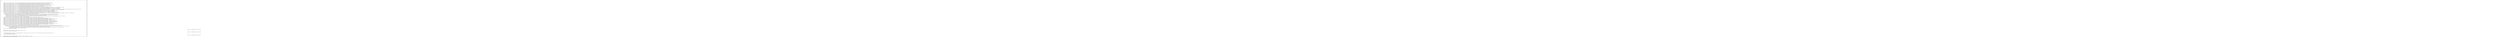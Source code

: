 <mxfile version="12.5.8" type="device"><diagram id="sG-HTd1hvAKrrS_8Pzfh" name="Page-1"><mxGraphModel dx="880" dy="502" grid="1" gridSize="10" guides="1" tooltips="1" connect="1" arrows="1" fold="1" page="1" pageScale="1" pageWidth="850" pageHeight="1100" math="0" shadow="0"><root><mxCell id="0"/><mxCell id="1" parent="0"/><mxCell id="vTOeS1oNsD6gxhf6mqmO-1" value="" style="whiteSpace=wrap;html=1;aspect=fixed;" vertex="1" parent="1"><mxGeometry y="70" width="840" height="840" as="geometry"/></mxCell><mxCell id="vTOeS1oNsD6gxhf6mqmO-3" value="&lt;div align=&quot;left&quot;&gt;&lt;font style=&quot;font-size: 6px&quot;&gt;Text&lt;/font&gt;&lt;/div&gt;" style="text;html=1;strokeColor=none;fillColor=none;align=left;verticalAlign=middle;whiteSpace=wrap;rounded=0;" vertex="1" parent="1"><mxGeometry x="10" y="80" width="590" height="480" as="geometry"/></mxCell><UserObject label="&lt;div&gt;&lt;font style=&quot;font-size: 9px&quot;&gt;2020-01-26 15:38:21.331 o.a.c.c.C.[Tomcat].[localhost].[/]      [0;39m Initializing Spring DispatcherServlet 'dispatcherServlet' &lt;br&gt;&lt;/font&gt;&lt;/div&gt;&lt;div&gt;&lt;font style=&quot;font-size: 9px&quot;&gt;   2020-01-26 15:38:21.335 o.s.web.servlet.DispatcherServlet       [0;39m [2m:[0;39m Initializing Servlet 'dispatcherServlet' &lt;br&gt;&lt;/font&gt;&lt;/div&gt;&lt;div&gt;&lt;font style=&quot;font-size: 9px&quot;&gt;2020-01-26 15:38:21.387 o.s.web.servlet.DispatcherServlet       [0;39m [2m:[0;39m Completed initialization in 50 ms &lt;br&gt;&lt;/font&gt;&lt;/div&gt;&lt;div&gt;&lt;font style=&quot;font-size: 9px&quot;&gt;   2020-01-26 15:38:21.420 m.d.c.u.s.CxeHeaderAuthenticationFilter [0;39m [2m:[0;39m Checking secure context token: null &lt;br&gt;&lt;/font&gt;&lt;/div&gt;&lt;div&gt;&lt;font style=&quot;font-size: 9px&quot;&gt;2020-01-26 15:38:21.421 m.d.c.u.s.CxeHeaderAuthenticationFilter [0;39m [2m:[0;39m getPreAuthenticatedPrincipal- &lt;br&gt;&lt;/font&gt;&lt;/div&gt;&lt;div&gt;&lt;font style=&quot;font-size: 9px&quot;&gt;   2020-01-26 15:38:21.421 m.d.c.u.s.CxeHeaderAuthenticationFilter [0;39m [2m:[0;39m findLoginId- &lt;br&gt;&lt;/font&gt;&lt;/div&gt;&lt;div&gt;&lt;font style=&quot;font-size: 9px&quot;&gt;   2020-01-26 15:38:21.422 m.d.c.u.aspect.FakeSiteminderSupport    [0;39m [2m:[0;39m processFakeSiteminder- start &lt;br&gt;&lt;/font&gt;&lt;/div&gt;&lt;div&gt;&lt;font style=&quot;font-size: 9px&quot;&gt;   2020-01-26 15:38:21.424 m.d.c.u.s.CxeHeaderAuthenticationFilter [0;39m [2m:[0;39m Found login ID hartj0000 in REMOTE_USER request header &lt;br&gt;&lt;/font&gt;&lt;/div&gt;&lt;div&gt;&lt;font style=&quot;font-size: 9px&quot;&gt;   2020-01-26 15:38:21.424 m.d.c.u.s.CxeHeaderAuthenticationFilter [0;39m [2m:[0;39m uidFromDistinguishedName- begin value: hartj0000 &lt;br&gt;&lt;/font&gt;&lt;/div&gt;&lt;div&gt;&lt;font style=&quot;font-size: 9px&quot;&gt;2020-01-26 15:38:21.424 m.d.c.u.s.CxeHeaderAuthenticationFilter [0;39m [2m:[0;39m uidFromDistinguishedName- end value: hartj0000 &lt;br&gt;&lt;/font&gt;&lt;/div&gt;&lt;div&gt;&lt;font style=&quot;font-size: 9px&quot;&gt;   2020-01-26 15:38:21.426 m.d.c.u.s.CxeHeaderAuthenticationFilter [0;39m [2m:[0;39m getPreAuthenticatedPrincipal: ThreadContext: {user=hartj0000, URI=/api/user/auth, IP=0:0:0:0:0:0:0:1} &lt;br&gt;&lt;/font&gt;&lt;/div&gt;&lt;div&gt;&lt;font style=&quot;font-size: 9px&quot;&gt;2020-01-26 15:38:21.426 m.d.c.u.s.CxeHeaderAuthenticationFilter [0;39m [2m:[0;39m preAuthenticatedPrincipal = hartj0000, trying to authenticate &lt;br&gt;&lt;/font&gt;&lt;/div&gt;&lt;div&gt;&lt;font style=&quot;font-size: 9px&quot;&gt;   2020-01-26 15:38:21.428 m.d.c.s.i.s.UserDetailsServiceImpl      [0;39m [2m:[0;39m loadUserByUsername- username: hartj0000 &lt;br&gt;&lt;/font&gt;&lt;/div&gt;&lt;div&gt;&lt;font style=&quot;font-size: 9px&quot;&gt;   2020-01-26 15:38:21.504 o.h.h.i.QueryTranslatorFactoryInitiator [0;39m [2m:[0;39m HHH000397: Using ASTQueryTranslatorFactory &lt;br&gt;&lt;/font&gt;&lt;/div&gt;&lt;div&gt;&lt;font style=&quot;font-size: 9px&quot;&gt;   2020-01-26 15:38:21.809 m.c.s.i.u.UserCredentialEntityServiceImpl[0;39m [2m:[0;39m getCredentials-start ldapId: hartj0000 &lt;br&gt;&lt;/font&gt;&lt;/div&gt;&lt;div&gt;&lt;font style=&quot;font-size: 9px&quot;&gt;   2020-01-26 15:38:21.823 m.c.s.i.u.UserCredentialEntityServiceImpl[0;39m [2m:[0;39m getCredentials-start returning userCredentialDto: &lt;br&gt;&lt;/font&gt;&lt;/div&gt;&lt;div&gt;&lt;font style=&quot;font-size: 9px&quot;&gt;&amp;nbsp;&amp;nbsp;&amp;nbsp;&amp;nbsp; UserCredentialDto [name=null, userId=17, ldapId=hartj0000, userRole=R2AppMgr, strAgencies=ALL, , roleId=1, roleName=ROLE_App_Manager, status=null, valid=true] &lt;br&gt;&lt;/font&gt;&lt;/div&gt;&lt;div&gt;&lt;font style=&quot;font-size: 9px&quot;&gt;2020-01-26 15:38:21.826 m.d.c.u.s.CxeHeaderAuthenticationFilter [0;39m [2m:[0;39m &lt;br&gt;&lt;/font&gt;&lt;/div&gt;&lt;div&gt;&lt;font style=&quot;font-size: 9px&quot;&gt;&amp;nbsp;&amp;nbsp;&amp;nbsp;&amp;nbsp; Authentication success: org.springframework.security.web.authentication.preauth.PreAuthenticatedAuthenticationToken@30769fcd: &lt;br&gt;&lt;/font&gt;&lt;/div&gt;&lt;div&gt;&lt;font style=&quot;font-size: 9px&quot;&gt;&amp;nbsp;&amp;nbsp;&amp;nbsp;&amp;nbsp; Principal: UserSecurity [authorities=[ROLE_App_Manager], password=password, username=hartj0000, accountNonExpired=true, &lt;br&gt;&lt;/font&gt;&lt;/div&gt;&lt;div&gt;&lt;font style=&quot;font-size: 9px&quot;&gt;&amp;nbsp;&amp;nbsp;&amp;nbsp;&amp;nbsp;&amp;nbsp;&amp;nbsp;&amp;nbsp;&amp;nbsp; accountNonLocked=true, credentialsNonExpired=true, enabled=true]; Credentials: [PROTECTED]; &lt;br&gt;&lt;/font&gt;&lt;/div&gt;&lt;div&gt;&lt;font style=&quot;font-size: 9px&quot;&gt;&amp;nbsp;&amp;nbsp;&amp;nbsp;&amp;nbsp;&amp;nbsp;&amp;nbsp;&amp;nbsp; Authenticated: true; Details: org.springframework.security.web.authentication.WebAuthenticationDetails@b364: RemoteIpAddress: 0:0:0:0:0:0:0:1; &lt;br&gt;&lt;/font&gt;&lt;/div&gt;&lt;div&gt;&lt;font style=&quot;font-size: 9px&quot;&gt;&amp;nbsp;&amp;nbsp;&amp;nbsp;&amp;nbsp;&amp;nbsp;&amp;nbsp;&amp;nbsp; SessionId: null; Granted Authorities: ROLE_App_Manager &lt;br&gt;&lt;/font&gt;&lt;/div&gt;&lt;div&gt;&lt;font style=&quot;font-size: 9px&quot;&gt;   2020-01-26 15:38:21.837 mil.dtic.cbes.config.CxeSecurityFilter  [0;39m [2m:[0;39m doFilter- start &lt;br&gt;&lt;/font&gt;&lt;/div&gt;&lt;div&gt;&lt;font style=&quot;font-size: 9px&quot;&gt;2020-01-26 15:38:21.838 mil.dtic.cbes.config.CxeSecurityFilter  [0;39m [2m:[0;39m getAuthenticationKeyData- start &lt;br&gt;&lt;/font&gt;&lt;/div&gt;&lt;div&gt;&lt;font style=&quot;font-size: 9px&quot;&gt;   2020-01-26 15:38:21.838 mil.dtic.cbes.config.CxeSecurityFilter  [0;39m [2m:[0;39m getAuthenticationKeyData- key: sm_user &lt;br&gt;&lt;/font&gt;&lt;/div&gt;&lt;div&gt;&lt;font style=&quot;font-size: 9px&quot;&gt;2020-01-26 15:38:21.839 mil.dtic.cbes.config.CxeSecurityFilter  [0;39m [2m:[0;39m getAuthenticationKeyData- POSTMAN-TOKEN &lt;br&gt;&lt;/font&gt;&lt;/div&gt;&lt;div&gt;&lt;font style=&quot;font-size: 9px&quot;&gt;   2020-01-26 15:38:21.839 mil.dtic.cbes.config.CxeSecurityFilter  [0;39m [2m:[0;39m getAuthenticationKeyData- HOST &lt;br&gt;&lt;/font&gt;&lt;/div&gt;&lt;div&gt;&lt;font style=&quot;font-size: 9px&quot;&gt;   2020-01-26 15:38:21.839 mil.dtic.cbes.config.CxeSecurityFilter  [0;39m [2m:[0;39m getAuthenticationKeyData- CONNECTION &lt;br&gt;&lt;/font&gt;&lt;/div&gt;&lt;div&gt;&lt;font style=&quot;font-size: 9px&quot;&gt;   2020-01-26 15:38:21.839 mil.dtic.cbes.config.CxeSecurityFilter  [0;39m [2m:[0;39m getAuthenticationKeyData- CACHE-CONTROL &lt;br&gt;&lt;/font&gt;&lt;/div&gt;&lt;div&gt;&lt;font style=&quot;font-size: 9px&quot;&gt;2020-01-26 15:38:21.839 mil.dtic.cbes.config.CxeSecurityFilter  [0;39m [2m:[0;39m getAuthenticationKeyData- ACCEPT-ENCODING &lt;br&gt;&lt;/font&gt;&lt;/div&gt;&lt;div&gt;&lt;font style=&quot;font-size: 9px&quot;&gt;   2020-01-26 15:38:21.839 mil.dtic.cbes.config.CxeSecurityFilter  [0;39m [2m:[0;39m getAuthenticationKeyData- USER-AGENT &lt;br&gt;&lt;/font&gt;&lt;/div&gt;&lt;div&gt;&lt;font style=&quot;font-size: 9px&quot;&gt;2020-01-26 15:38:21.839 mil.dtic.cbes.config.CxeSecurityFilter  [0;39m [2m:[0;39m getAuthenticationKeyData- ACCEPT &lt;br&gt;&lt;/font&gt;&lt;/div&gt;&lt;div&gt;&lt;font style=&quot;font-size: 9px&quot;&gt;   2020-01-26 15:38:21.839 mil.dtic.cbes.config.CxeSecurityFilter  [0;39m [2m:[0;39m getAuthenticationKeyData- not found for sm_user &lt;br&gt;&lt;/font&gt;&lt;/div&gt;&lt;div&gt;&lt;font style=&quot;font-size: 9px&quot;&gt;2020-01-26 15:38:21.839 mil.dtic.cbes.config.CxeSecurityFilter  [0;39m [2m:[0;39m getAuthenticationKeyData- value: null &lt;br&gt;&lt;/font&gt;&lt;/div&gt;&lt;div&gt;&lt;font style=&quot;font-size: 9px&quot;&gt;   2020-01-26 15:38:21.840 m.d.c.u.s.CxeHeaderAuthenticationFilter [0;39m [2m:[0;39m &lt;br&gt;&lt;/font&gt;&lt;/div&gt;&lt;div&gt;&lt;font style=&quot;font-size: 9px&quot;&gt;&amp;nbsp;&amp;nbsp;&amp;nbsp;&amp;nbsp; Checking secure context token: org.springframework.security.web.authentication.preauth.PreAuthenticatedAuthenticationToken@30769fcd: &lt;br&gt;&lt;/font&gt;&lt;/div&gt;&lt;div&gt;&lt;font style=&quot;font-size: 9px&quot;&gt;&amp;nbsp;&amp;nbsp;&amp;nbsp;&amp;nbsp;&amp;nbsp;&amp;nbsp;&amp;nbsp; Principal: UserSecurity [authorities=[ROLE_App_Manager], password=password, username=hartj0000, accountNonExpired=true, accountNonLocked=true, &lt;br&gt;&lt;/font&gt;&lt;/div&gt;&lt;div&gt;&lt;font style=&quot;font-size: 9px&quot;&gt;&amp;nbsp;&amp;nbsp;&amp;nbsp;&amp;nbsp;&amp;nbsp;&amp;nbsp;&amp;nbsp;&amp;nbsp;&amp;nbsp;&amp;nbsp;&amp;nbsp;&amp;nbsp;&amp;nbsp;&amp;nbsp;&amp;nbsp;&amp;nbsp;&amp;nbsp;&amp;nbsp;&amp;nbsp;&amp;nbsp; credentialsNonExpired=true, enabled=true]; Credentials: [PROTECTED]; Authenticated: true; Details: &lt;br&gt;&lt;/font&gt;&lt;/div&gt;&lt;div&gt;&lt;font style=&quot;font-size: 9px&quot;&gt;&amp;nbsp;&amp;nbsp;&amp;nbsp;&amp;nbsp;&amp;nbsp;&amp;nbsp;&amp;nbsp;&amp;nbsp;&amp;nbsp;&amp;nbsp;&amp;nbsp;&amp;nbsp;&amp;nbsp;&amp;nbsp;&amp;nbsp;&amp;nbsp;&amp;nbsp;&amp;nbsp;&amp;nbsp;&amp;nbsp; org.springframework.security.web.authentication.WebAuthenticationDetails@b364: RemoteIpAddress: 0:0:0:0:0:0:0:1; SessionId: null; &lt;br&gt;&lt;/font&gt;&lt;/div&gt;&lt;div&gt;&lt;font style=&quot;font-size: 9px&quot;&gt;&amp;nbsp;&amp;nbsp;&amp;nbsp;&amp;nbsp;&amp;nbsp;&amp;nbsp;&amp;nbsp;&amp;nbsp;&amp;nbsp;&amp;nbsp;&amp;nbsp;&amp;nbsp;&amp;nbsp;&amp;nbsp;&amp;nbsp;&amp;nbsp;&amp;nbsp;&amp;nbsp;&amp;nbsp;&amp;nbsp; Granted Authorities: ROLE_App_Manager &lt;br&gt;&lt;/font&gt;&lt;/div&gt;&lt;div&gt;&lt;font style=&quot;font-size: 9px&quot;&gt;   2020-01-26 15:38:21.876 Aspect$$EnhancerBySpringCGLIB$$56d7bb28[0;39m [2m:[0;39m credentialRequest- start &lt;br&gt;&lt;/font&gt;&lt;/div&gt;&lt;div&gt;&lt;font style=&quot;font-size: 9px&quot;&gt;   2020-01-26 15:38:21.880 Aspect$$EnhancerBySpringCGLIB$$56d7bb28[0;39m [2m:[0;39m credentialRequest- authorizing access to feature: execution(CxeSecurityController.getUser(..)) &lt;br&gt;&lt;/font&gt;&lt;/div&gt;&lt;div&gt;&lt;font style=&quot;font-size: 9px&quot;&gt;&amp;nbsp;&amp;nbsp;&amp;nbsp;&amp;nbsp; with keyHeader:sm_user &lt;br&gt;&lt;/font&gt;&lt;/div&gt;&lt;div&gt;&lt;font style=&quot;font-size: 9px&quot;&gt;   2020-01-26 15:38:21.881 Aspect$$EnhancerBySpringCGLIB$$56d7bb28[0;39m [2m:[0;39m getUserName- start  keyHeader: sm_user &lt;br&gt;&lt;/font&gt;&lt;/div&gt;&lt;div&gt;&lt;font style=&quot;font-size: 9px&quot;&gt;2020-01-26 15:38:21.881 Aspect$$EnhancerBySpringCGLIB$$56d7bb28[0;39m [2m:[0;39m credentialRequest- processing element: postman-token &lt;br&gt;&lt;/font&gt;&lt;/div&gt;&lt;div&gt;&lt;font style=&quot;font-size: 9px&quot;&gt;2020-01-26 15:38:21.881 Aspect$$EnhancerBySpringCGLIB$$56d7bb28[0;39m [2m:[0;39m credentialRequest- processing element: host &lt;br&gt;&lt;/font&gt;&lt;/div&gt;&lt;div&gt;&lt;font style=&quot;font-size: 9px&quot;&gt;2020-01-26 15:38:21.881 Aspect$$EnhancerBySpringCGLIB$$56d7bb28[0;39m [2m:[0;39m credentialRequest- processing element: connection &lt;br&gt;&lt;/font&gt;&lt;/div&gt;&lt;div&gt;&lt;font style=&quot;font-size: 9px&quot;&gt;   2020-01-26 15:38:21.881 Aspect$$EnhancerBySpringCGLIB$$56d7bb28[0;39m [2m:[0;39m credentialRequest- processing element: cache-control &lt;br&gt;&lt;/font&gt;&lt;/div&gt;&lt;div&gt;&lt;font style=&quot;font-size: 9px&quot;&gt;2020-01-26 15:38:21.881 Aspect$$EnhancerBySpringCGLIB$$56d7bb28[0;39m [2m:[0;39m credentialRequest- processing element: accept-encoding &lt;br&gt;&lt;/font&gt;&lt;/div&gt;&lt;div&gt;&lt;font style=&quot;font-size: 9px&quot;&gt;   2020-01-26 15:38:21.882 Aspect$$EnhancerBySpringCGLIB$$56d7bb28[0;39m [2m:[0;39m credentialRequest- processing element: user-agent &lt;br&gt;&lt;/font&gt;&lt;/div&gt;&lt;div&gt;&lt;font style=&quot;font-size: 9px&quot;&gt;   2020-01-26 15:38:21.882 Aspect$$EnhancerBySpringCGLIB$$56d7bb28[0;39m [2m:[0;39m credentialRequest- processing element: accept &lt;br&gt;&lt;/font&gt;&lt;/div&gt;&lt;div&gt;&lt;font style=&quot;font-size: 9px&quot;&gt;   2020-01-26 15:38:21.882 Aspect$$EnhancerBySpringCGLIB$$56d7bb28[0;39m [2m:[0;39m getUserName- returning: null &lt;br&gt;&lt;/font&gt;&lt;/div&gt;&lt;div&gt;&lt;font style=&quot;font-size: 9px&quot;&gt;   2020-01-26 15:38:21.882 Aspect$$EnhancerBySpringCGLIB$$56d7bb28[0;39m [2m:[0;39m credentialRequest- processing unauthenticated developer on local computer &lt;br&gt;&lt;/font&gt;&lt;/div&gt;&lt;div&gt;&lt;font style=&quot;font-size: 9px&quot;&gt;   2020-01-26 15:38:21.882 Aspect$$EnhancerBySpringCGLIB$$56d7bb28[0;39m [2m:[0;39m processFakeSiteminder- start    2020-01-26 15:38:21.883 m.d.c.s.i.s.UserDetailsServiceImpl      [0;39m [2m:[0;39m loadUserByUsername- username: hartj0000    2020-01-26 15:38:21.885 m.c.s.i.u.UserCredentialEntityServiceImpl[0;39m [2m:[0;39m getCredentials-start ldapId: hartj0000    2020-01-26 15:38:21.888 m.c.s.i.u.UserCredentialEntityServiceImpl[0;39m [2m:[0;39m getCredentials-start returning userCredentialDto: UserCredentialDto [name=null, userId=17, ldapId=hartj0000, userRole=R2AppMgr, strAgencies=ALL, , roleId=1, roleName=ROLE_App_Manager, status=null, valid=true]    2020-01-26 15:38:21.888 Aspect$$EnhancerBySpringCGLIB$$56d7bb28[0;39m [2m:[0;39m credentialRequest- unauthenticated developer on local computer, username: hartj0000    2020-01-26 15:38:21.888 Aspect$$EnhancerBySpringCGLIB$$56d7bb28[0;39m [2m:[0;39m credentialRequest- authenticating developer on local computer: hartj0000    2020-01-26 15:38:21.889 Aspect$$EnhancerBySpringCGLIB$$56d7bb28[0;39m [2m:[0;39m processCredential- start    2020-01-26 15:38:21.889 Aspect$$EnhancerBySpringCGLIB$$56d7bb28[0;39m [2m:[0;39m processCredential- start value: hartj0000 feature: execution(CxeSecurityController.getUser(..))    2020-01-26 15:38:21.889 m.c.s.i.u.UserCredentialEntityServiceImpl[0;39m [2m:[0;39m getCredentials-start ldapId: hartj0000    2020-01-26 15:38:21.892 m.c.s.i.u.UserCredentialEntityServiceImpl[0;39m [2m:[0;39m getCredentials-start returning userCredentialDto: UserCredentialDto [name=null, userId=17, ldapId=hartj0000, userRole=R2AppMgr, strAgencies=ALL, , roleId=1, roleName=ROLE_App_Manager, status=null, valid=true]    2020-01-26 15:38:21.892 Aspect$$EnhancerBySpringCGLIB$$56d7bb28[0;39m [2m:[0;39m processCredential- credentials are valid    2020-01-26 15:38:21.894 m.d.c.u.aspect.FeatureQualifications    [0;39m [2m:[0;39m authorizeCredentialWithFeature- feature successfully accessed: execution(CxeSecurityController.getUser(..))    2020-01-26 15:38:21.894 Aspect$$EnhancerBySpringCGLIB$$56d7bb28[0;39m [2m:[0;39m processArgs- start    2020-01-26 15:38:21.894 Aspect$$EnhancerBySpringCGLIB$$56d7bb28[0;39m [2m:[0;39m processArgs- processing arguments in case an argument may be a UserCredential    2020-01-26 15:38:21.895 Aspect$$EnhancerBySpringCGLIB$$56d7bb28[0;39m [2m:[0;39m processArgs- returning false    2020-01-26 15:38:21.901 m.d.c.c.security.CxeSecurityController  [0;39m [2m:[0;39m getUser- principal: hartj0000    2020-01-26 15:38:21.902 m.dtic.cbes.utils.security.LoginManager [0;39m [2m:[0;39m getLoggedInUser-    2020-01-26 15:38:21.902 m.dtic.cbes.utils.security.LoginManager [0;39m [2m:[0;39m getLoggeddInUser- returning userSecurity: UserSecurity [authorities=[ROLE_App_Manager], password=password, username=hartj0000, accountNonExpired=true, accountNonLocked=true, credentialsNonExpired=true, enabled=true]    2020-01-26 15:38:21.903 m.d.c.c.security.CxeSecurityController  [0;39m [2m:[0;39m getUser- returning: {loginId=hartj0000, name=John Hart, isAuthenticated=true, role=R2AppMgr, accountNonExpired=true, credentialsNonExpired=true, accountNonLocked=true, authorities=[ROLE_App_Manager]}    2020-01-26 15:38:21.912 Aspect$$EnhancerBySpringCGLIB$$56d7bb28[0;39m [2m:[0;39m credentialRequest- authorized access to endpoint execution(CxeSecurityController.getUser(..)) eplapsed time: 35 ms    2020-01-26 15:38:22.044 mil.dtic.cbes.config.CxeSecurityFilter  [0;39m [2m:[0;39m doFilter- finished&lt;/font&gt;&lt;/div&gt;" link="2020-01-26 15:38:21.331 o.a.c.c.C.[Tomcat].[localhost].[/]      [0;39m Initializing Spring DispatcherServlet 'dispatcherServlet'    2020-01-26 15:38:21.335 o.s.web.servlet.DispatcherServlet       [0;39m [2m:[0;39m Initializing Servlet 'dispatcherServlet'    2020-01-26 15:38:21.387 o.s.web.servlet.DispatcherServlet       [0;39m [2m:[0;39m Completed initialization in 50 ms    2020-01-26 15:38:21.420 m.d.c.u.s.CxeHeaderAuthenticationFilter [0;39m [2m:[0;39m Checking secure context token: null    2020-01-26 15:38:21.421 m.d.c.u.s.CxeHeaderAuthenticationFilter [0;39m [2m:[0;39m getPreAuthenticatedPrincipal-    2020-01-26 15:38:21.421 m.d.c.u.s.CxeHeaderAuthenticationFilter [0;39m [2m:[0;39m findLoginId-    2020-01-26 15:38:21.422 m.d.c.u.aspect.FakeSiteminderSupport    [0;39m [2m:[0;39m processFakeSiteminder- start    2020-01-26 15:38:21.424 m.d.c.u.s.CxeHeaderAuthenticationFilter [0;39m [2m:[0;39m Found login ID hartj0000 in REMOTE_USER request header    2020-01-26 15:38:21.424 m.d.c.u.s.CxeHeaderAuthenticationFilter [0;39m [2m:[0;39m uidFromDistinguishedName- begin value: hartj0000    2020-01-26 15:38:21.424 m.d.c.u.s.CxeHeaderAuthenticationFilter [0;39m [2m:[0;39m uidFromDistinguishedName- end value: hartj0000    2020-01-26 15:38:21.426 m.d.c.u.s.CxeHeaderAuthenticationFilter [0;39m [2m:[0;39m getPreAuthenticatedPrincipal: ThreadContext: {user=hartj0000, URI=/api/user/auth, IP=0:0:0:0:0:0:0:1}    2020-01-26 15:38:21.426 m.d.c.u.s.CxeHeaderAuthenticationFilter [0;39m [2m:[0;39m preAuthenticatedPrincipal = hartj0000, trying to authenticate    2020-01-26 15:38:21.428 m.d.c.s.i.s.UserDetailsServiceImpl      [0;39m [2m:[0;39m loadUserByUsername- username: hartj0000    2020-01-26 15:38:21.504 o.h.h.i.QueryTranslatorFactoryInitiator [0;39m [2m:[0;39m HHH000397: Using ASTQueryTranslatorFactory    2020-01-26 15:38:21.809 m.c.s.i.u.UserCredentialEntityServiceImpl[0;39m [2m:[0;39m getCredentials-start ldapId: hartj0000    2020-01-26 15:38:21.823 m.c.s.i.u.UserCredentialEntityServiceImpl[0;39m [2m:[0;39m getCredentials-start returning userCredentialDto: UserCredentialDto [name=null, userId=17, ldapId=hartj0000, userRole=R2AppMgr, strAgencies=ALL, , roleId=1, roleName=ROLE_App_Manager, status=null, valid=true]    2020-01-26 15:38:21.826 m.d.c.u.s.CxeHeaderAuthenticationFilter [0;39m [2m:[0;39m Authentication success: org.springframework.security.web.authentication.preauth.PreAuthenticatedAuthenticationToken@30769fcd: Principal: UserSecurity [authorities=[ROLE_App_Manager], password=password, username=hartj0000, accountNonExpired=true, accountNonLocked=true, credentialsNonExpired=true, enabled=true]; Credentials: [PROTECTED]; Authenticated: true; Details: org.springframework.security.web.authentication.WebAuthenticationDetails@b364: RemoteIpAddress: 0:0:0:0:0:0:0:1; SessionId: null; Granted Authorities: ROLE_App_Manager    2020-01-26 15:38:21.837 mil.dtic.cbes.config.CxeSecurityFilter  [0;39m [2m:[0;39m doFilter- start    2020-01-26 15:38:21.838 mil.dtic.cbes.config.CxeSecurityFilter  [0;39m [2m:[0;39m getAuthenticationKeyData- start    2020-01-26 15:38:21.838 mil.dtic.cbes.config.CxeSecurityFilter  [0;39m [2m:[0;39m getAuthenticationKeyData- key: sm_user    2020-01-26 15:38:21.839 mil.dtic.cbes.config.CxeSecurityFilter  [0;39m [2m:[0;39m getAuthenticationKeyData- POSTMAN-TOKEN    2020-01-26 15:38:21.839 mil.dtic.cbes.config.CxeSecurityFilter  [0;39m [2m:[0;39m getAuthenticationKeyData- HOST    2020-01-26 15:38:21.839 mil.dtic.cbes.config.CxeSecurityFilter  [0;39m [2m:[0;39m getAuthenticationKeyData- CONNECTION    2020-01-26 15:38:21.839 mil.dtic.cbes.config.CxeSecurityFilter  [0;39m [2m:[0;39m getAuthenticationKeyData- CACHE-CONTROL    2020-01-26 15:38:21.839 mil.dtic.cbes.config.CxeSecurityFilter  [0;39m [2m:[0;39m getAuthenticationKeyData- ACCEPT-ENCODING    2020-01-26 15:38:21.839 mil.dtic.cbes.config.CxeSecurityFilter  [0;39m [2m:[0;39m getAuthenticationKeyData- USER-AGENT    2020-01-26 15:38:21.839 mil.dtic.cbes.config.CxeSecurityFilter  [0;39m [2m:[0;39m getAuthenticationKeyData- ACCEPT    2020-01-26 15:38:21.839 mil.dtic.cbes.config.CxeSecurityFilter  [0;39m [2m:[0;39m getAuthenticationKeyData- not found for sm_user    2020-01-26 15:38:21.839 mil.dtic.cbes.config.CxeSecurityFilter  [0;39m [2m:[0;39m getAuthenticationKeyData- value: null    2020-01-26 15:38:21.840 m.d.c.u.s.CxeHeaderAuthenticationFilter [0;39m [2m:[0;39m Checking secure context token: org.springframework.security.web.authentication.preauth.PreAuthenticatedAuthenticationToken@30769fcd: Principal: UserSecurity [authorities=[ROLE_App_Manager], password=password, username=hartj0000, accountNonExpired=true, accountNonLocked=true, credentialsNonExpired=true, enabled=true]; Credentials: [PROTECTED]; Authenticated: true; Details: org.springframework.security.web.authentication.WebAuthenticationDetails@b364: RemoteIpAddress: 0:0:0:0:0:0:0:1; SessionId: null; Granted Authorities: ROLE_App_Manager    2020-01-26 15:38:21.876 Aspect$$EnhancerBySpringCGLIB$$56d7bb28[0;39m [2m:[0;39m credentialRequest- start    2020-01-26 15:38:21.880 Aspect$$EnhancerBySpringCGLIB$$56d7bb28[0;39m [2m:[0;39m credentialRequest- authorizing access to feature: execution(CxeSecurityController.getUser(..)) with keyHeader:sm_user    2020-01-26 15:38:21.881 Aspect$$EnhancerBySpringCGLIB$$56d7bb28[0;39m [2m:[0;39m getUserName- start  keyHeader: sm_user    2020-01-26 15:38:21.881 Aspect$$EnhancerBySpringCGLIB$$56d7bb28[0;39m [2m:[0;39m credentialRequest- processing element: postman-token    2020-01-26 15:38:21.881 Aspect$$EnhancerBySpringCGLIB$$56d7bb28[0;39m [2m:[0;39m credentialRequest- processing element: host    2020-01-26 15:38:21.881 Aspect$$EnhancerBySpringCGLIB$$56d7bb28[0;39m [2m:[0;39m credentialRequest- processing element: connection    2020-01-26 15:38:21.881 Aspect$$EnhancerBySpringCGLIB$$56d7bb28[0;39m [2m:[0;39m credentialRequest- processing element: cache-control    2020-01-26 15:38:21.881 Aspect$$EnhancerBySpringCGLIB$$56d7bb28[0;39m [2m:[0;39m credentialRequest- processing element: accept-encoding    2020-01-26 15:38:21.882 Aspect$$EnhancerBySpringCGLIB$$56d7bb28[0;39m [2m:[0;39m credentialRequest- processing element: user-agent    2020-01-26 15:38:21.882 Aspect$$EnhancerBySpringCGLIB$$56d7bb28[0;39m [2m:[0;39m credentialRequest- processing element: accept    2020-01-26 15:38:21.882 Aspect$$EnhancerBySpringCGLIB$$56d7bb28[0;39m [2m:[0;39m getUserName- returning: null    2020-01-26 15:38:21.882 Aspect$$EnhancerBySpringCGLIB$$56d7bb28[0;39m [2m:[0;39m credentialRequest- processing unauthenticated developer on local computer    2020-01-26 15:38:21.882 Aspect$$EnhancerBySpringCGLIB$$56d7bb28[0;39m [2m:[0;39m processFakeSiteminder- start    2020-01-26 15:38:21.883 m.d.c.s.i.s.UserDetailsServiceImpl      [0;39m [2m:[0;39m loadUserByUsername- username: hartj0000    2020-01-26 15:38:21.885 m.c.s.i.u.UserCredentialEntityServiceImpl[0;39m [2m:[0;39m getCredentials-start ldapId: hartj0000    2020-01-26 15:38:21.888 m.c.s.i.u.UserCredentialEntityServiceImpl[0;39m [2m:[0;39m getCredentials-start returning userCredentialDto: UserCredentialDto [name=null, userId=17, ldapId=hartj0000, userRole=R2AppMgr, strAgencies=ALL, , roleId=1, roleName=ROLE_App_Manager, status=null, valid=true]    2020-01-26 15:38:21.888 Aspect$$EnhancerBySpringCGLIB$$56d7bb28[0;39m [2m:[0;39m credentialRequest- unauthenticated developer on local computer, username: hartj0000    2020-01-26 15:38:21.888 Aspect$$EnhancerBySpringCGLIB$$56d7bb28[0;39m [2m:[0;39m credentialRequest- authenticating developer on local computer: hartj0000    2020-01-26 15:38:21.889 Aspect$$EnhancerBySpringCGLIB$$56d7bb28[0;39m [2m:[0;39m processCredential- start    2020-01-26 15:38:21.889 Aspect$$EnhancerBySpringCGLIB$$56d7bb28[0;39m [2m:[0;39m processCredential- start value: hartj0000 feature: execution(CxeSecurityController.getUser(..))    2020-01-26 15:38:21.889 m.c.s.i.u.UserCredentialEntityServiceImpl[0;39m [2m:[0;39m getCredentials-start ldapId: hartj0000    2020-01-26 15:38:21.892 m.c.s.i.u.UserCredentialEntityServiceImpl[0;39m [2m:[0;39m getCredentials-start returning userCredentialDto: UserCredentialDto [name=null, userId=17, ldapId=hartj0000, userRole=R2AppMgr, strAgencies=ALL, , roleId=1, roleName=ROLE_App_Manager, status=null, valid=true]    2020-01-26 15:38:21.892 Aspect$$EnhancerBySpringCGLIB$$56d7bb28[0;39m [2m:[0;39m processCredential- credentials are valid    2020-01-26 15:38:21.894 m.d.c.u.aspect.FeatureQualifications    [0;39m [2m:[0;39m authorizeCredentialWithFeature- feature successfully accessed: execution(CxeSecurityController.getUser(..))    2020-01-26 15:38:21.894 Aspect$$EnhancerBySpringCGLIB$$56d7bb28[0;39m [2m:[0;39m processArgs- start    2020-01-26 15:38:21.894 Aspect$$EnhancerBySpringCGLIB$$56d7bb28[0;39m [2m:[0;39m processArgs- processing arguments in case an argument may be a UserCredential    2020-01-26 15:38:21.895 Aspect$$EnhancerBySpringCGLIB$$56d7bb28[0;39m [2m:[0;39m processArgs- returning false    2020-01-26 15:38:21.901 m.d.c.c.security.CxeSecurityController  [0;39m [2m:[0;39m getUser- principal: hartj0000    2020-01-26 15:38:21.902 m.dtic.cbes.utils.security.LoginManager [0;39m [2m:[0;39m getLoggedInUser-    2020-01-26 15:38:21.902 m.dtic.cbes.utils.security.LoginManager [0;39m [2m:[0;39m getLoggeddInUser- returning userSecurity: UserSecurity [authorities=[ROLE_App_Manager], password=password, username=hartj0000, accountNonExpired=true, accountNonLocked=true, credentialsNonExpired=true, enabled=true]    2020-01-26 15:38:21.903 m.d.c.c.security.CxeSecurityController  [0;39m [2m:[0;39m getUser- returning: {loginId=hartj0000, name=John Hart, isAuthenticated=true, role=R2AppMgr, accountNonExpired=true, credentialsNonExpired=true, accountNonLocked=true, authorities=[ROLE_App_Manager]}    2020-01-26 15:38:21.912 Aspect$$EnhancerBySpringCGLIB$$56d7bb28[0;39m [2m:[0;39m credentialRequest- authorized access to endpoint execution(CxeSecurityController.getUser(..)) eplapsed time: 35 ms    2020-01-26 15:38:22.044 mil.dtic.cbes.config.CxeSecurityFilter  [0;39m [2m:[0;39m doFilter- finished" id="vTOeS1oNsD6gxhf6mqmO-4"><mxCell style="text;html=1;" vertex="1" parent="1"><mxGeometry x="30" y="120" width="56908" height="30" as="geometry"/></mxCell></UserObject></root></mxGraphModel></diagram></mxfile>